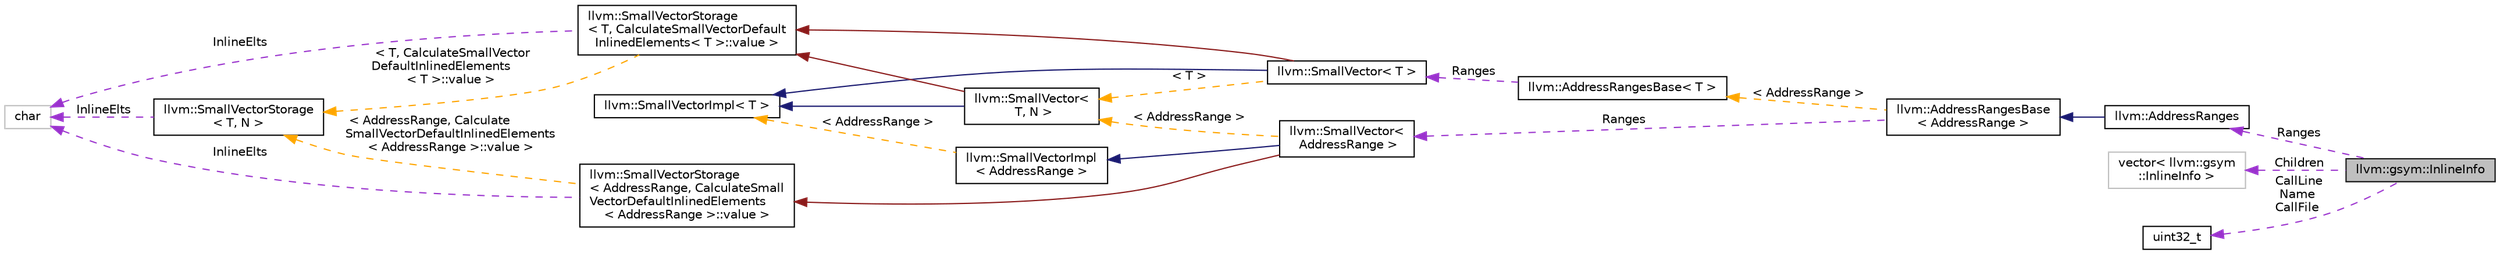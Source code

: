 digraph "llvm::gsym::InlineInfo"
{
 // LATEX_PDF_SIZE
  bgcolor="transparent";
  edge [fontname="Helvetica",fontsize="10",labelfontname="Helvetica",labelfontsize="10"];
  node [fontname="Helvetica",fontsize="10",shape=record];
  rankdir="LR";
  Node1 [label="llvm::gsym::InlineInfo",height=0.2,width=0.4,color="black", fillcolor="grey75", style="filled", fontcolor="black",tooltip="Inline information stores the name of the inline function along with an array of address ranges."];
  Node2 -> Node1 [dir="back",color="darkorchid3",fontsize="10",style="dashed",label=" Ranges" ,fontname="Helvetica"];
  Node2 [label="llvm::AddressRanges",height=0.2,width=0.4,color="black",URL="$classllvm_1_1AddressRanges.html",tooltip="The AddressRanges class helps normalize address range collections."];
  Node3 -> Node2 [dir="back",color="midnightblue",fontsize="10",style="solid",fontname="Helvetica"];
  Node3 [label="llvm::AddressRangesBase\l\< AddressRange \>",height=0.2,width=0.4,color="black",URL="$classllvm_1_1AddressRangesBase.html",tooltip=" "];
  Node4 -> Node3 [dir="back",color="darkorchid3",fontsize="10",style="dashed",label=" Ranges" ,fontname="Helvetica"];
  Node4 [label="llvm::SmallVector\<\l AddressRange \>",height=0.2,width=0.4,color="black",URL="$classllvm_1_1SmallVector.html",tooltip=" "];
  Node5 -> Node4 [dir="back",color="midnightblue",fontsize="10",style="solid",fontname="Helvetica"];
  Node5 [label="llvm::SmallVectorImpl\l\< AddressRange \>",height=0.2,width=0.4,color="black",URL="$classllvm_1_1SmallVectorImpl.html",tooltip=" "];
  Node6 -> Node5 [dir="back",color="orange",fontsize="10",style="dashed",label=" \< AddressRange \>" ,fontname="Helvetica"];
  Node6 [label="llvm::SmallVectorImpl\< T \>",height=0.2,width=0.4,color="black",URL="$classllvm_1_1SmallVectorImpl.html",tooltip="This class consists of common code factored out of the SmallVector class to reduce code duplication b..."];
  Node7 -> Node4 [dir="back",color="firebrick4",fontsize="10",style="solid",fontname="Helvetica"];
  Node7 [label="llvm::SmallVectorStorage\l\< AddressRange, CalculateSmall\lVectorDefaultInlinedElements\l\< AddressRange \>::value \>",height=0.2,width=0.4,color="black",URL="$structllvm_1_1SmallVectorStorage.html",tooltip=" "];
  Node8 -> Node7 [dir="back",color="darkorchid3",fontsize="10",style="dashed",label=" InlineElts" ,fontname="Helvetica"];
  Node8 [label="char",height=0.2,width=0.4,color="grey75",tooltip=" "];
  Node9 -> Node7 [dir="back",color="orange",fontsize="10",style="dashed",label=" \< AddressRange, Calculate\lSmallVectorDefaultInlinedElements\l\< AddressRange \>::value \>" ,fontname="Helvetica"];
  Node9 [label="llvm::SmallVectorStorage\l\< T, N \>",height=0.2,width=0.4,color="black",URL="$structllvm_1_1SmallVectorStorage.html",tooltip="Storage for the SmallVector elements."];
  Node8 -> Node9 [dir="back",color="darkorchid3",fontsize="10",style="dashed",label=" InlineElts" ,fontname="Helvetica"];
  Node10 -> Node4 [dir="back",color="orange",fontsize="10",style="dashed",label=" \< AddressRange \>" ,fontname="Helvetica"];
  Node10 [label="llvm::SmallVector\<\l T, N \>",height=0.2,width=0.4,color="black",URL="$classllvm_1_1SmallVector.html",tooltip="This is a 'vector' (really, a variable-sized array), optimized for the case when the array is small."];
  Node6 -> Node10 [dir="back",color="midnightblue",fontsize="10",style="solid",fontname="Helvetica"];
  Node11 -> Node10 [dir="back",color="firebrick4",fontsize="10",style="solid",fontname="Helvetica"];
  Node11 [label="llvm::SmallVectorStorage\l\< T, CalculateSmallVectorDefault\lInlinedElements\< T \>::value \>",height=0.2,width=0.4,color="black",URL="$structllvm_1_1SmallVectorStorage.html",tooltip=" "];
  Node8 -> Node11 [dir="back",color="darkorchid3",fontsize="10",style="dashed",label=" InlineElts" ,fontname="Helvetica"];
  Node9 -> Node11 [dir="back",color="orange",fontsize="10",style="dashed",label=" \< T, CalculateSmallVector\lDefaultInlinedElements\l\< T \>::value \>" ,fontname="Helvetica"];
  Node12 -> Node3 [dir="back",color="orange",fontsize="10",style="dashed",label=" \< AddressRange \>" ,fontname="Helvetica"];
  Node12 [label="llvm::AddressRangesBase\< T \>",height=0.2,width=0.4,color="black",URL="$classllvm_1_1AddressRangesBase.html",tooltip="The AddressRangesBase class presents the base functionality for the normalized address ranges collect..."];
  Node13 -> Node12 [dir="back",color="darkorchid3",fontsize="10",style="dashed",label=" Ranges" ,fontname="Helvetica"];
  Node13 [label="llvm::SmallVector\< T \>",height=0.2,width=0.4,color="black",URL="$classllvm_1_1SmallVector.html",tooltip=" "];
  Node6 -> Node13 [dir="back",color="midnightblue",fontsize="10",style="solid",fontname="Helvetica"];
  Node11 -> Node13 [dir="back",color="firebrick4",fontsize="10",style="solid",fontname="Helvetica"];
  Node10 -> Node13 [dir="back",color="orange",fontsize="10",style="dashed",label=" \< T \>" ,fontname="Helvetica"];
  Node14 -> Node1 [dir="back",color="darkorchid3",fontsize="10",style="dashed",label=" Children" ,fontname="Helvetica"];
  Node14 [label="vector\< llvm::gsym\l::InlineInfo \>",height=0.2,width=0.4,color="grey75",tooltip=" "];
  Node15 -> Node1 [dir="back",color="darkorchid3",fontsize="10",style="dashed",label=" CallLine\nName\nCallFile" ,fontname="Helvetica"];
  Node15 [label="uint32_t",height=0.2,width=0.4,color="black",URL="$classuint32__t.html",tooltip=" "];
}
